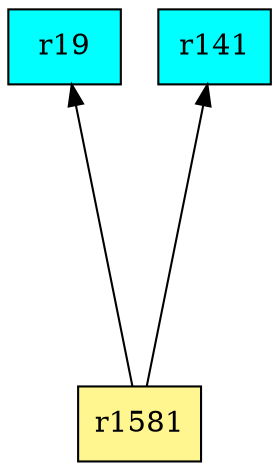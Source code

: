 digraph G {
rankdir=BT;ranksep="2.0";
"r19" [shape=record,fillcolor=cyan,style=filled,label="{r19}"];
"r141" [shape=record,fillcolor=cyan,style=filled,label="{r141}"];
"r1581" [shape=record,fillcolor=khaki1,style=filled,label="{r1581}"];
"r1581" -> "r141"
"r1581" -> "r19"
}